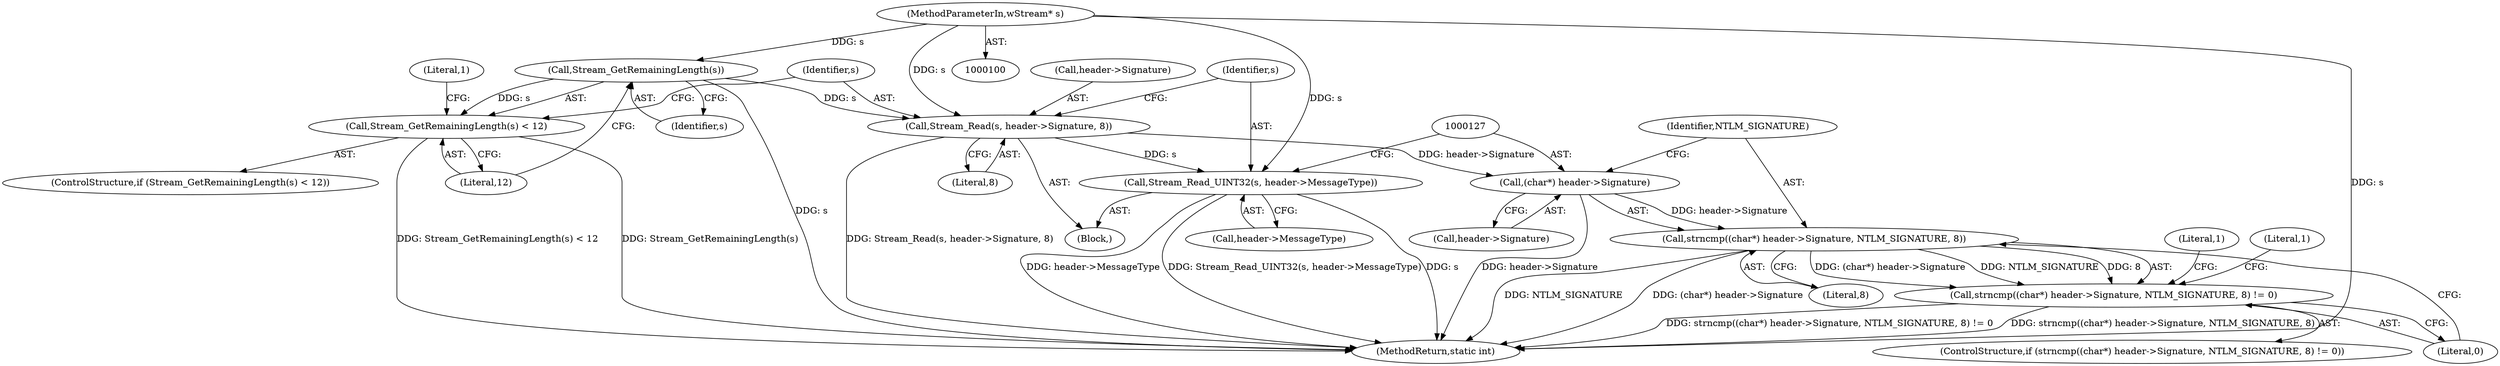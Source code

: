 digraph "0_FreeRDP_2ee663f39dc8dac3d9988e847db19b2d7e3ac8c6_5@API" {
"1000106" [label="(Call,Stream_GetRemainingLength(s))"];
"1000101" [label="(MethodParameterIn,wStream* s)"];
"1000105" [label="(Call,Stream_GetRemainingLength(s) < 12)"];
"1000112" [label="(Call,Stream_Read(s, header->Signature, 8))"];
"1000118" [label="(Call,Stream_Read_UINT32(s, header->MessageType))"];
"1000126" [label="(Call,(char*) header->Signature)"];
"1000125" [label="(Call,strncmp((char*) header->Signature, NTLM_SIGNATURE, 8))"];
"1000124" [label="(Call,strncmp((char*) header->Signature, NTLM_SIGNATURE, 8) != 0)"];
"1000139" [label="(MethodReturn,static int)"];
"1000126" [label="(Call,(char*) header->Signature)"];
"1000128" [label="(Call,header->Signature)"];
"1000104" [label="(ControlStructure,if (Stream_GetRemainingLength(s) < 12))"];
"1000111" [label="(Literal,1)"];
"1000117" [label="(Literal,8)"];
"1000113" [label="(Identifier,s)"];
"1000120" [label="(Call,header->MessageType)"];
"1000101" [label="(MethodParameterIn,wStream* s)"];
"1000118" [label="(Call,Stream_Read_UINT32(s, header->MessageType))"];
"1000119" [label="(Identifier,s)"];
"1000136" [label="(Literal,1)"];
"1000108" [label="(Literal,12)"];
"1000138" [label="(Literal,1)"];
"1000124" [label="(Call,strncmp((char*) header->Signature, NTLM_SIGNATURE, 8) != 0)"];
"1000133" [label="(Literal,0)"];
"1000131" [label="(Identifier,NTLM_SIGNATURE)"];
"1000107" [label="(Identifier,s)"];
"1000125" [label="(Call,strncmp((char*) header->Signature, NTLM_SIGNATURE, 8))"];
"1000112" [label="(Call,Stream_Read(s, header->Signature, 8))"];
"1000103" [label="(Block,)"];
"1000106" [label="(Call,Stream_GetRemainingLength(s))"];
"1000114" [label="(Call,header->Signature)"];
"1000132" [label="(Literal,8)"];
"1000105" [label="(Call,Stream_GetRemainingLength(s) < 12)"];
"1000123" [label="(ControlStructure,if (strncmp((char*) header->Signature, NTLM_SIGNATURE, 8) != 0))"];
"1000106" -> "1000105"  [label="AST: "];
"1000106" -> "1000107"  [label="CFG: "];
"1000107" -> "1000106"  [label="AST: "];
"1000108" -> "1000106"  [label="CFG: "];
"1000106" -> "1000139"  [label="DDG: s"];
"1000106" -> "1000105"  [label="DDG: s"];
"1000101" -> "1000106"  [label="DDG: s"];
"1000106" -> "1000112"  [label="DDG: s"];
"1000101" -> "1000100"  [label="AST: "];
"1000101" -> "1000139"  [label="DDG: s"];
"1000101" -> "1000112"  [label="DDG: s"];
"1000101" -> "1000118"  [label="DDG: s"];
"1000105" -> "1000104"  [label="AST: "];
"1000105" -> "1000108"  [label="CFG: "];
"1000108" -> "1000105"  [label="AST: "];
"1000111" -> "1000105"  [label="CFG: "];
"1000113" -> "1000105"  [label="CFG: "];
"1000105" -> "1000139"  [label="DDG: Stream_GetRemainingLength(s) < 12"];
"1000105" -> "1000139"  [label="DDG: Stream_GetRemainingLength(s)"];
"1000112" -> "1000103"  [label="AST: "];
"1000112" -> "1000117"  [label="CFG: "];
"1000113" -> "1000112"  [label="AST: "];
"1000114" -> "1000112"  [label="AST: "];
"1000117" -> "1000112"  [label="AST: "];
"1000119" -> "1000112"  [label="CFG: "];
"1000112" -> "1000139"  [label="DDG: Stream_Read(s, header->Signature, 8)"];
"1000112" -> "1000118"  [label="DDG: s"];
"1000112" -> "1000126"  [label="DDG: header->Signature"];
"1000118" -> "1000103"  [label="AST: "];
"1000118" -> "1000120"  [label="CFG: "];
"1000119" -> "1000118"  [label="AST: "];
"1000120" -> "1000118"  [label="AST: "];
"1000127" -> "1000118"  [label="CFG: "];
"1000118" -> "1000139"  [label="DDG: Stream_Read_UINT32(s, header->MessageType)"];
"1000118" -> "1000139"  [label="DDG: s"];
"1000118" -> "1000139"  [label="DDG: header->MessageType"];
"1000126" -> "1000125"  [label="AST: "];
"1000126" -> "1000128"  [label="CFG: "];
"1000127" -> "1000126"  [label="AST: "];
"1000128" -> "1000126"  [label="AST: "];
"1000131" -> "1000126"  [label="CFG: "];
"1000126" -> "1000139"  [label="DDG: header->Signature"];
"1000126" -> "1000125"  [label="DDG: header->Signature"];
"1000125" -> "1000124"  [label="AST: "];
"1000125" -> "1000132"  [label="CFG: "];
"1000131" -> "1000125"  [label="AST: "];
"1000132" -> "1000125"  [label="AST: "];
"1000133" -> "1000125"  [label="CFG: "];
"1000125" -> "1000139"  [label="DDG: (char*) header->Signature"];
"1000125" -> "1000139"  [label="DDG: NTLM_SIGNATURE"];
"1000125" -> "1000124"  [label="DDG: (char*) header->Signature"];
"1000125" -> "1000124"  [label="DDG: NTLM_SIGNATURE"];
"1000125" -> "1000124"  [label="DDG: 8"];
"1000124" -> "1000123"  [label="AST: "];
"1000124" -> "1000133"  [label="CFG: "];
"1000133" -> "1000124"  [label="AST: "];
"1000136" -> "1000124"  [label="CFG: "];
"1000138" -> "1000124"  [label="CFG: "];
"1000124" -> "1000139"  [label="DDG: strncmp((char*) header->Signature, NTLM_SIGNATURE, 8)"];
"1000124" -> "1000139"  [label="DDG: strncmp((char*) header->Signature, NTLM_SIGNATURE, 8) != 0"];
}
